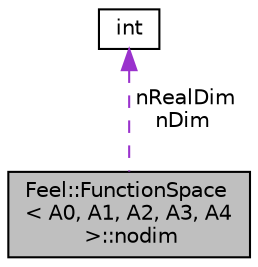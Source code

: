 digraph "Feel::FunctionSpace&lt; A0, A1, A2, A3, A4 &gt;::nodim"
{
 // LATEX_PDF_SIZE
  edge [fontname="Helvetica",fontsize="10",labelfontname="Helvetica",labelfontsize="10"];
  node [fontname="Helvetica",fontsize="10",shape=record];
  Node1 [label="Feel::FunctionSpace\l\< A0, A1, A2, A3, A4\l \>::nodim",height=0.2,width=0.4,color="black", fillcolor="grey75", style="filled", fontcolor="black",tooltip=" "];
  Node2 -> Node1 [dir="back",color="darkorchid3",fontsize="10",style="dashed",label=" nRealDim\nnDim" ,fontname="Helvetica"];
  Node2 [label="int",height=0.2,width=0.4,color="black", fillcolor="white", style="filled",URL="$classint.html",tooltip=" "];
}
